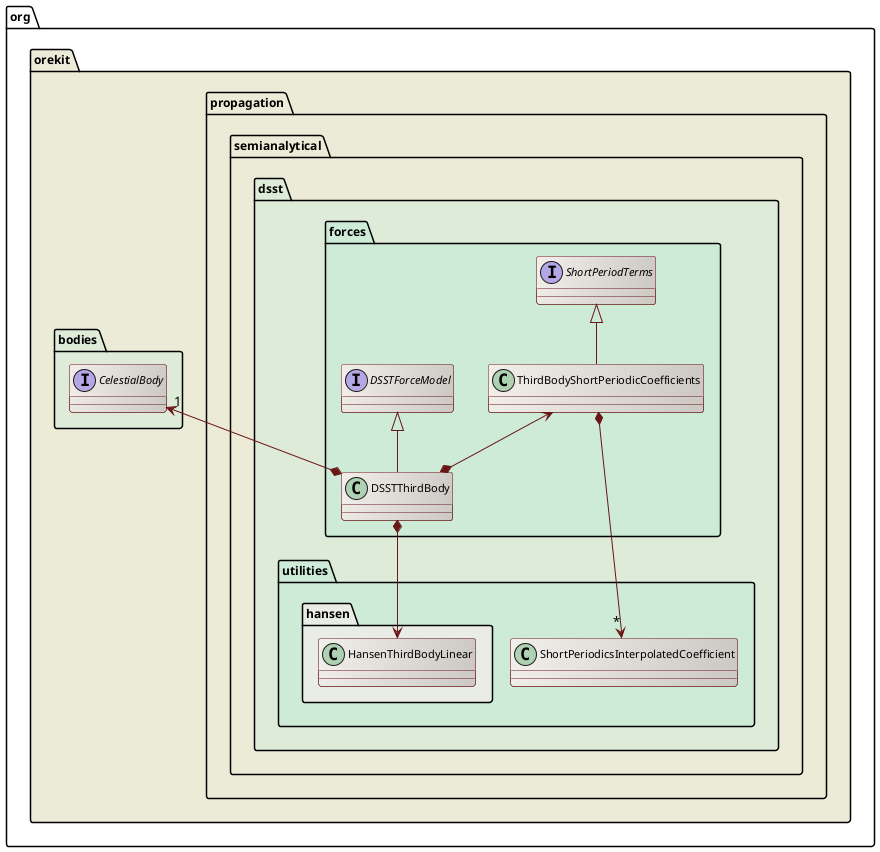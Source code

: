 ' Copyright 2002-2020 CS Systèmes d'Information
' Licensed to CS Systèmes d'Information (CS) under one or more
' contributor license agreements.  See the NOTICE file distributed with
' this work for additional information regarding copyright ownership.
' CS licenses this file to You under the Apache License, Version 2.0
' (the "License"); you may not use this file except in compliance with
' the License.  You may obtain a copy of the License at
'
'   http://www.apache.org/licenses/LICENSE-2.0
'
' Unless required by applicable law or agreed to in writing, software
' distributed under the License is distributed on an "AS IS" BASIS,
' WITHOUT WARRANTIES OR CONDITIONS OF ANY KIND, either express or implied.
' See the License for the specific language governing permissions and
' limitations under the License.
 
@startuml

  skinparam svek                  true
  skinparam ClassBackgroundColor  #F3EFEB/CCC9C5
  skinparam ClassArrowColor       #691616
  skinparam ClassBorderColor      #691616
  skinparam NoteBackgroundColor   #F3EFEB
  skinparam NoteBorderColor       #691616
  skinparam NoteFontColor         #691616
  skinparam ClassFontSize         11
  skinparam PackageFontSize       12

  package org.orekit #ECEBD8 {

    package propagation.semianalytical.dsst #DDEBD8 {

      Package forces #CEEBD8 {
        ThirdBodyShortPeriodicCoefficients <--* DSSTThirdBody
        interface DSSTForceModel
        interface ShortPeriodTerms
         ShortPeriodTerms <|-- ThirdBodyShortPeriodicCoefficients
        DSSTForceModel <|-- DSSTThirdBody
      }

      package utilities #CEEBD8 {
        package hansen #EAECE6 {
          class HansenThirdBodyLinear
        }
          ThirdBodyShortPeriodicCoefficients *--> "*" ShortPeriodicsInterpolatedCoefficient
          DSSTThirdBody *--> HansenThirdBodyLinear
       }

    }
    package bodies #DDEBD8 {
        interface CelestialBody
        CelestialBody "1" <--* DSSTThirdBody
    }


  }

@enduml
